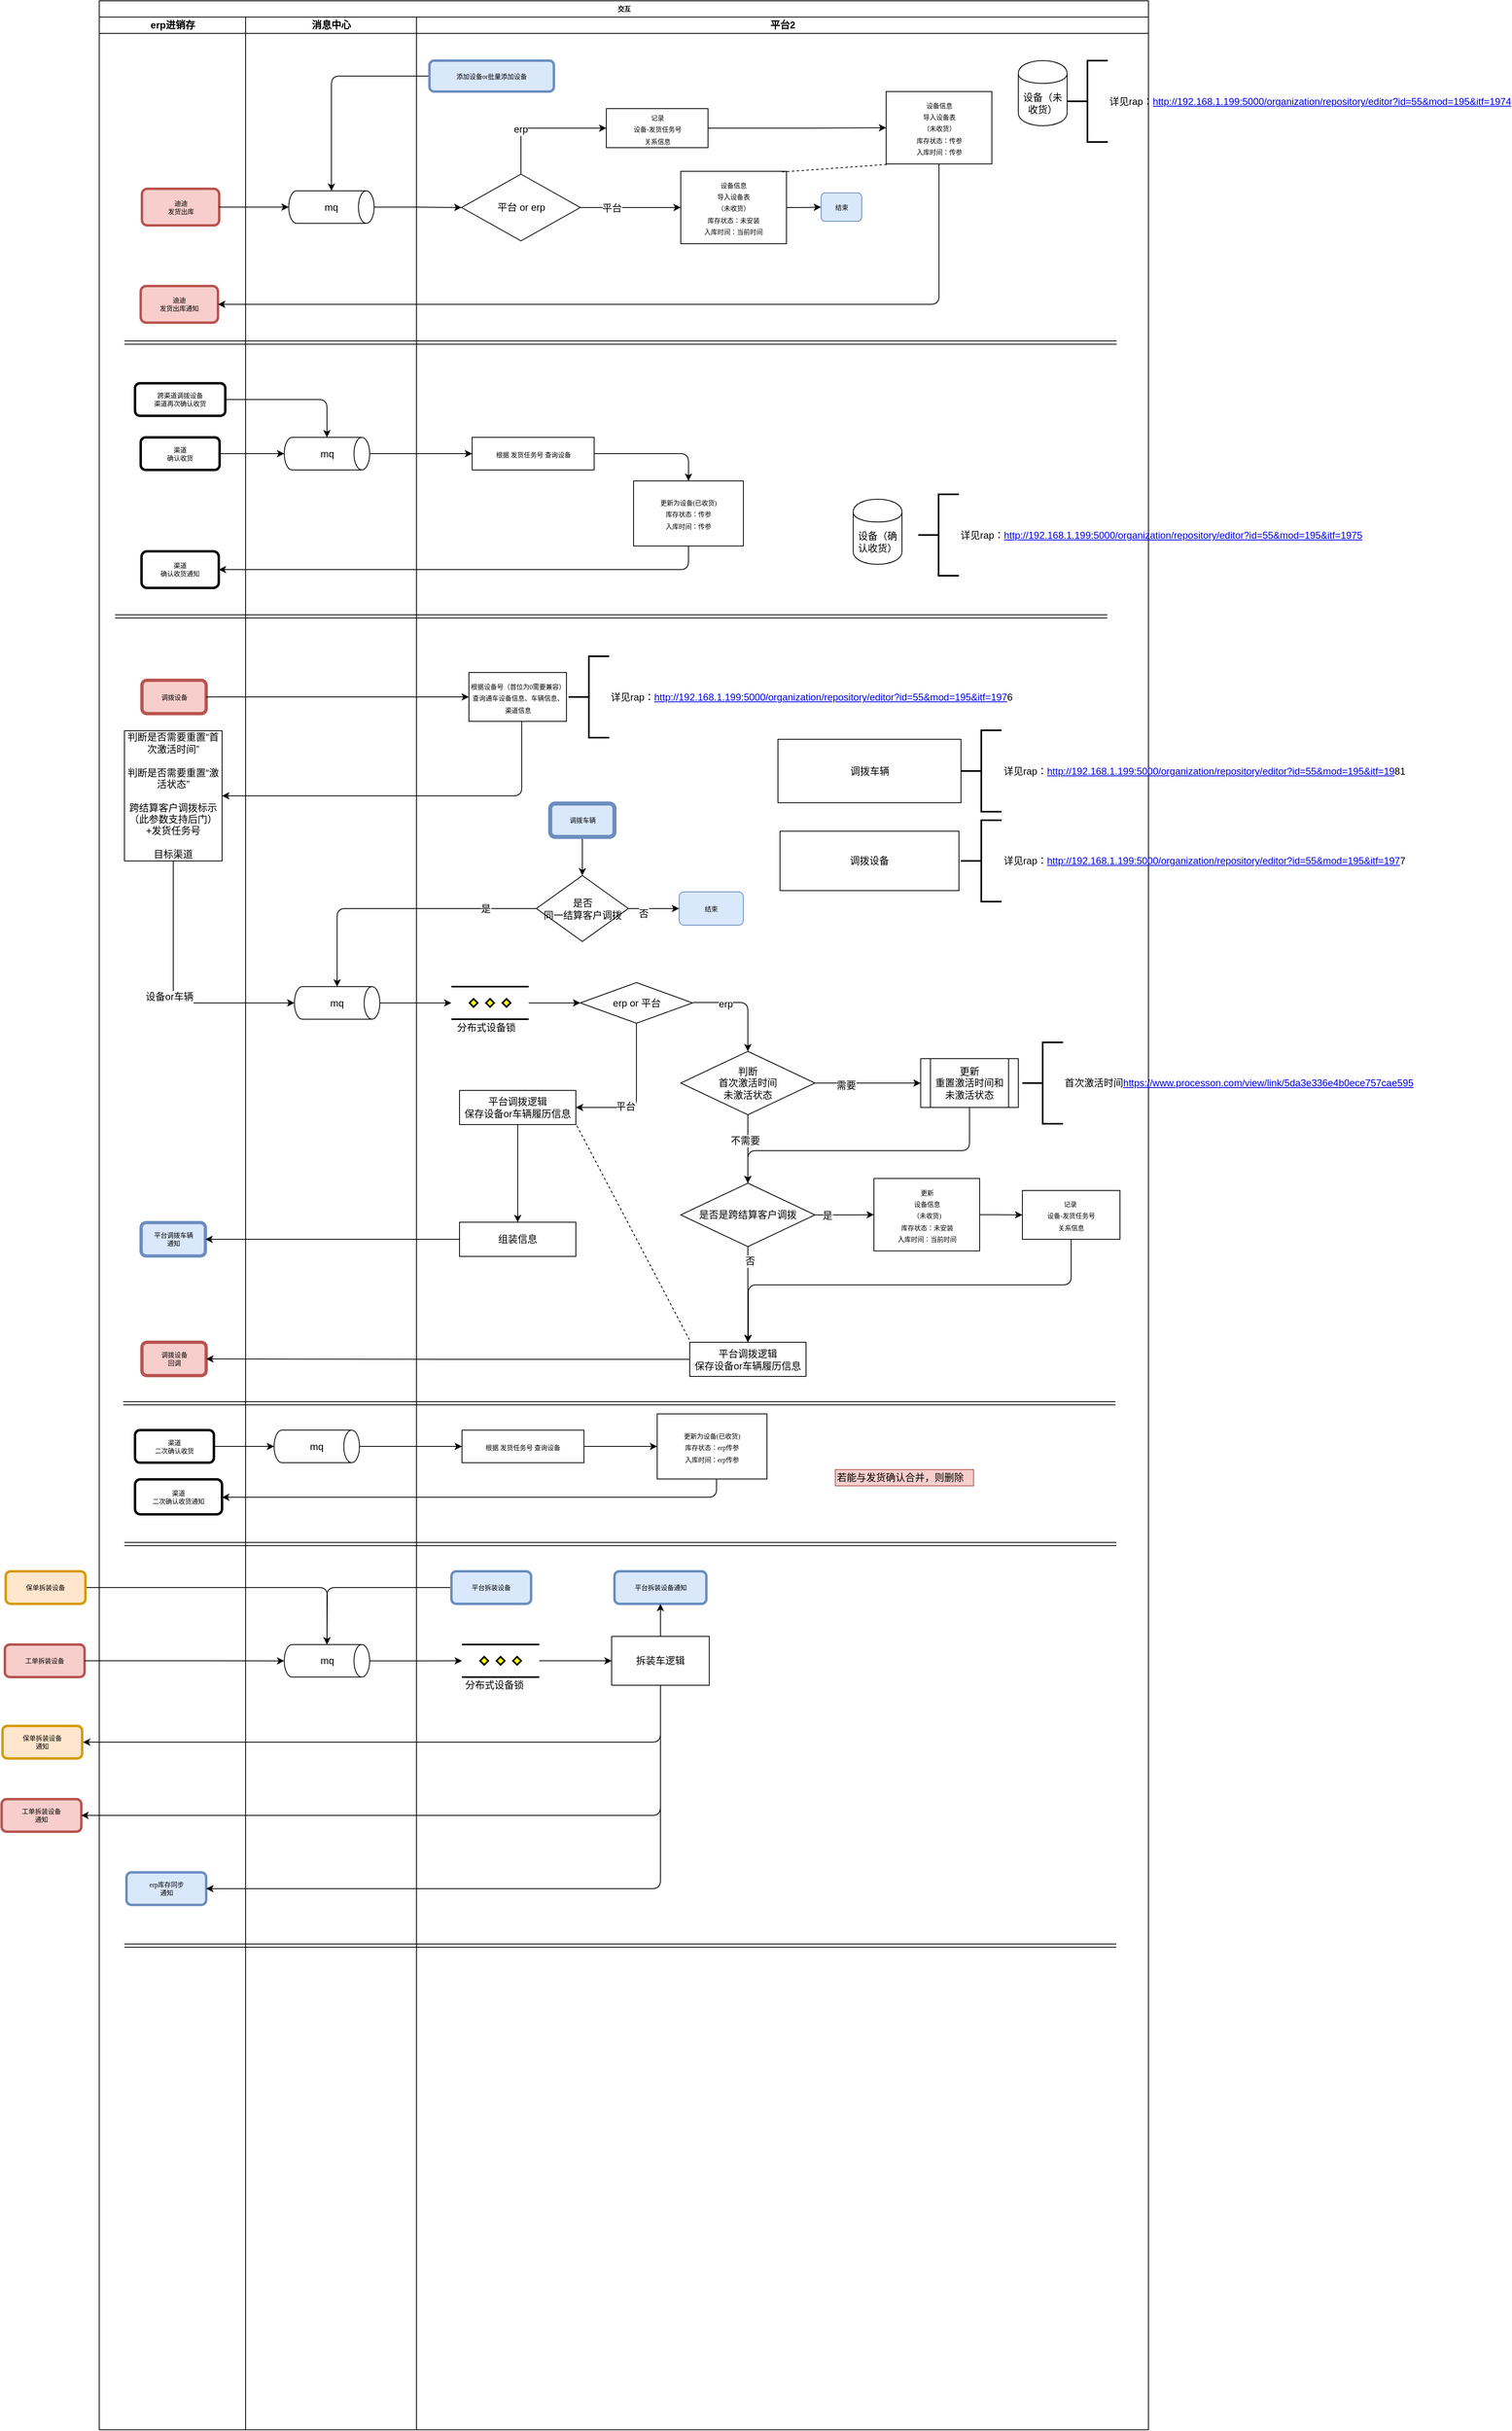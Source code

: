 <mxfile version="12.1.0" type="github" pages="1"><diagram name="Page-1" id="74e2e168-ea6b-b213-b513-2b3c1d86103e"><mxGraphModel dx="2290" dy="663" grid="1" gridSize="10" guides="1" tooltips="1" connect="1" arrows="1" fold="1" page="1" pageScale="1" pageWidth="1100" pageHeight="850" background="#ffffff" math="0" shadow="0"><root><mxCell id="0"/><mxCell id="1" parent="0"/><mxCell id="77e6c97f196da883-1" value="交互" style="swimlane;html=1;childLayout=stackLayout;startSize=20;rounded=0;shadow=0;labelBackgroundColor=none;strokeColor=#000000;strokeWidth=1;fillColor=#ffffff;fontFamily=Verdana;fontSize=8;fontColor=#000000;align=center;" parent="1" vertex="1"><mxGeometry x="80" y="120" width="1290" height="2985" as="geometry"/></mxCell><mxCell id="77e6c97f196da883-2" value="erp进销存" style="swimlane;html=1;startSize=20;" parent="77e6c97f196da883-1" vertex="1"><mxGeometry y="20" width="180" height="2965" as="geometry"/></mxCell><mxCell id="77e6c97f196da883-8" value="迪迪&lt;br&gt;发货出库" style="rounded=1;whiteSpace=wrap;html=1;shadow=0;labelBackgroundColor=none;strokeColor=#b85450;strokeWidth=3;fillColor=#f8cecc;fontFamily=Verdana;fontSize=8;align=center;" parent="77e6c97f196da883-2" vertex="1"><mxGeometry x="52.5" y="211" width="95" height="45" as="geometry"/></mxCell><mxCell id="77e6c97f196da883-9" value="渠道&lt;br&gt;确认收货" style="rounded=1;whiteSpace=wrap;html=1;shadow=0;labelBackgroundColor=none;strokeColor=#000000;strokeWidth=3;fillColor=#ffffff;fontFamily=Verdana;fontSize=8;fontColor=#000000;align=center;" parent="77e6c97f196da883-2" vertex="1"><mxGeometry x="51" y="516.5" width="97" height="40" as="geometry"/></mxCell><mxCell id="zzndENpx0boXt8F3LTmc-22" value="调拨设备" style="rounded=1;whiteSpace=wrap;html=1;shadow=0;labelBackgroundColor=none;strokeColor=#b85450;strokeWidth=4;fillColor=#f8cecc;fontFamily=Verdana;fontSize=8;align=center;" parent="77e6c97f196da883-2" vertex="1"><mxGeometry x="52.5" y="815" width="79" height="41" as="geometry"/></mxCell><mxCell id="zzndENpx0boXt8F3LTmc-29" value="判断是否需要重置“首次激活时间”&lt;br&gt;&lt;br&gt;判断是否需要重置“激活状态”&lt;br&gt;&lt;br&gt;跨结算客户调拨标示（此参数支持后门）&lt;br&gt;+发货任务号&lt;br&gt;&lt;br&gt;目标渠道" style="rounded=0;whiteSpace=wrap;html=1;" parent="77e6c97f196da883-2" vertex="1"><mxGeometry x="31" y="877" width="120" height="160" as="geometry"/></mxCell><mxCell id="D1fkWWdUB6Wvw9z3cZuo-23" value="迪迪&lt;br&gt;发货出库通知" style="rounded=1;whiteSpace=wrap;html=1;shadow=0;labelBackgroundColor=none;strokeColor=#b85450;strokeWidth=3;fillColor=#f8cecc;fontFamily=Verdana;fontSize=8;align=center;" vertex="1" parent="77e6c97f196da883-2"><mxGeometry x="51" y="330.5" width="95" height="45" as="geometry"/></mxCell><mxCell id="zzndENpx0boXt8F3LTmc-28" value="" style="shape=link;html=1;" parent="77e6c97f196da883-2" edge="1"><mxGeometry width="50" height="50" relative="1" as="geometry"><mxPoint x="19.5" y="736.5" as="sourcePoint"/><mxPoint x="1239.5" y="736.5" as="targetPoint"/></mxGeometry></mxCell><mxCell id="D1fkWWdUB6Wvw9z3cZuo-28" value="渠道&lt;br&gt;确认收货通知" style="rounded=1;whiteSpace=wrap;html=1;shadow=0;labelBackgroundColor=none;strokeColor=#000000;strokeWidth=3;fillColor=#ffffff;fontFamily=Verdana;fontSize=8;fontColor=#000000;align=center;" vertex="1" parent="77e6c97f196da883-2"><mxGeometry x="52" y="656.5" width="95" height="45" as="geometry"/></mxCell><mxCell id="D1fkWWdUB6Wvw9z3cZuo-166" value="调拨设备&lt;br&gt;回调" style="rounded=1;whiteSpace=wrap;html=1;shadow=0;labelBackgroundColor=none;strokeColor=#b85450;strokeWidth=4;fillColor=#f8cecc;fontFamily=Verdana;fontSize=8;align=center;" vertex="1" parent="77e6c97f196da883-2"><mxGeometry x="52.5" y="1628.5" width="79" height="41" as="geometry"/></mxCell><mxCell id="D1fkWWdUB6Wvw9z3cZuo-223" value="跨渠道调拨设备&lt;br&gt;渠道再次确认收货" style="rounded=1;whiteSpace=wrap;html=1;shadow=0;labelBackgroundColor=none;strokeColor=#000000;strokeWidth=3;fillColor=#ffffff;fontFamily=Verdana;fontSize=8;fontColor=#000000;align=center;" vertex="1" parent="77e6c97f196da883-2"><mxGeometry x="44" y="450" width="111" height="40" as="geometry"/></mxCell><mxCell id="D1fkWWdUB6Wvw9z3cZuo-308" value="平台调拨车辆&lt;br&gt;通知" style="rounded=1;whiteSpace=wrap;html=1;shadow=0;labelBackgroundColor=none;strokeColor=#6c8ebf;strokeWidth=4;fillColor=#dae8fc;fontFamily=Verdana;fontSize=8;align=center;" vertex="1" parent="77e6c97f196da883-2"><mxGeometry x="51.5" y="1481.5" width="79" height="41" as="geometry"/></mxCell><mxCell id="D1fkWWdUB6Wvw9z3cZuo-419" value="erp库存同步&lt;br&gt;通知" style="rounded=1;whiteSpace=wrap;html=1;shadow=0;labelBackgroundColor=none;strokeColor=#6c8ebf;strokeWidth=3;fillColor=#dae8fc;fontFamily=Verdana;fontSize=8;align=center;" vertex="1" parent="77e6c97f196da883-2"><mxGeometry x="33.5" y="2280" width="98" height="40" as="geometry"/></mxCell><mxCell id="D1fkWWdUB6Wvw9z3cZuo-430" value="" style="shape=link;html=1;" edge="1" parent="77e6c97f196da883-2"><mxGeometry width="50" height="50" relative="1" as="geometry"><mxPoint x="31" y="2370" as="sourcePoint"/><mxPoint x="1250.5" y="2370" as="targetPoint"/></mxGeometry></mxCell><mxCell id="zzndENpx0boXt8F3LTmc-25" style="edgeStyle=orthogonalEdgeStyle;rounded=1;orthogonalLoop=1;jettySize=auto;html=1;entryX=0;entryY=0.5;entryDx=0;entryDy=0;" parent="77e6c97f196da883-1" source="zzndENpx0boXt8F3LTmc-22" target="zzndENpx0boXt8F3LTmc-24" edge="1"><mxGeometry relative="1" as="geometry"/></mxCell><mxCell id="D1fkWWdUB6Wvw9z3cZuo-122" style="edgeStyle=orthogonalEdgeStyle;rounded=1;orthogonalLoop=1;jettySize=auto;html=1;entryX=1;entryY=0.5;entryDx=0;entryDy=0;" edge="1" parent="77e6c97f196da883-1" source="zzndENpx0boXt8F3LTmc-24" target="zzndENpx0boXt8F3LTmc-29"><mxGeometry relative="1" as="geometry"><Array as="points"><mxPoint x="519.5" y="976.5"/></Array></mxGeometry></mxCell><mxCell id="O4f6FyTcEPhxwh4ODSin-30" style="edgeStyle=orthogonalEdgeStyle;rounded=1;orthogonalLoop=1;jettySize=auto;html=1;strokeColor=#000000;entryX=0;entryY=0.5;entryDx=0;entryDy=0;entryPerimeter=0;" parent="77e6c97f196da883-1" source="zzndENpx0boXt8F3LTmc-29" target="D1fkWWdUB6Wvw9z3cZuo-169" edge="1"><mxGeometry relative="1" as="geometry"><Array as="points"><mxPoint x="91" y="1231"/></Array><mxPoint x="90.029" y="1217.559" as="sourcePoint"/><mxPoint x="244.147" y="1347.029" as="targetPoint"/></mxGeometry></mxCell><mxCell id="O4f6FyTcEPhxwh4ODSin-33" value="设备or车辆" style="text;html=1;resizable=0;points=[];align=center;verticalAlign=middle;labelBackgroundColor=#ffffff;" parent="O4f6FyTcEPhxwh4ODSin-30" vertex="1" connectable="0"><mxGeometry x="0.029" y="-4" relative="1" as="geometry"><mxPoint x="-1" as="offset"/></mxGeometry></mxCell><mxCell id="D1fkWWdUB6Wvw9z3cZuo-162" style="edgeStyle=orthogonalEdgeStyle;rounded=1;orthogonalLoop=1;jettySize=auto;html=1;exitX=0;exitY=0.5;exitDx=0;exitDy=0;" edge="1" parent="77e6c97f196da883-1" source="D1fkWWdUB6Wvw9z3cZuo-312" target="D1fkWWdUB6Wvw9z3cZuo-166"><mxGeometry relative="1" as="geometry"><mxPoint x="329.167" y="1669.5" as="targetPoint"/><mxPoint x="705" y="1669" as="sourcePoint"/></mxGeometry></mxCell><mxCell id="D1fkWWdUB6Wvw9z3cZuo-182" style="edgeStyle=orthogonalEdgeStyle;rounded=1;orthogonalLoop=1;jettySize=auto;html=1;entryX=0.5;entryY=0;entryDx=0;entryDy=0;entryPerimeter=0;" edge="1" parent="77e6c97f196da883-1" source="D1fkWWdUB6Wvw9z3cZuo-177" target="D1fkWWdUB6Wvw9z3cZuo-169"><mxGeometry relative="1" as="geometry"/></mxCell><mxCell id="D1fkWWdUB6Wvw9z3cZuo-183" value="是" style="text;html=1;resizable=0;points=[];align=center;verticalAlign=middle;labelBackgroundColor=#ffffff;" vertex="1" connectable="0" parent="D1fkWWdUB6Wvw9z3cZuo-182"><mxGeometry x="-0.631" relative="1" as="geometry"><mxPoint as="offset"/></mxGeometry></mxCell><mxCell id="D1fkWWdUB6Wvw9z3cZuo-213" style="edgeStyle=orthogonalEdgeStyle;rounded=1;orthogonalLoop=1;jettySize=auto;html=1;entryX=0.5;entryY=0;entryDx=0;entryDy=0;entryPerimeter=0;" edge="1" parent="77e6c97f196da883-1" source="D1fkWWdUB6Wvw9z3cZuo-212" target="D1fkWWdUB6Wvw9z3cZuo-170"><mxGeometry relative="1" as="geometry"/></mxCell><mxCell id="zzndENpx0boXt8F3LTmc-4" style="edgeStyle=orthogonalEdgeStyle;rounded=1;orthogonalLoop=1;jettySize=auto;html=1;entryX=0;entryY=0.5;entryDx=0;entryDy=0;entryPerimeter=0;" parent="77e6c97f196da883-1" source="77e6c97f196da883-8" target="D1fkWWdUB6Wvw9z3cZuo-170" edge="1"><mxGeometry relative="1" as="geometry"><mxPoint x="235.5" y="307.588" as="targetPoint"/></mxGeometry></mxCell><mxCell id="D1fkWWdUB6Wvw9z3cZuo-216" style="edgeStyle=orthogonalEdgeStyle;rounded=1;orthogonalLoop=1;jettySize=auto;html=1;entryX=0;entryY=0.5;entryDx=0;entryDy=0;" edge="1" parent="77e6c97f196da883-1" source="D1fkWWdUB6Wvw9z3cZuo-170" target="D1fkWWdUB6Wvw9z3cZuo-215"><mxGeometry relative="1" as="geometry"/></mxCell><mxCell id="D1fkWWdUB6Wvw9z3cZuo-12" style="edgeStyle=orthogonalEdgeStyle;rounded=0;orthogonalLoop=1;jettySize=auto;html=1;entryX=0;entryY=0.5;entryDx=0;entryDy=0;entryPerimeter=0;" edge="1" parent="77e6c97f196da883-1" source="77e6c97f196da883-9" target="D1fkWWdUB6Wvw9z3cZuo-172"><mxGeometry relative="1" as="geometry"><mxPoint x="238.5" y="556.382" as="targetPoint"/></mxGeometry></mxCell><mxCell id="D1fkWWdUB6Wvw9z3cZuo-14" style="edgeStyle=orthogonalEdgeStyle;rounded=0;orthogonalLoop=1;jettySize=auto;html=1;" edge="1" parent="77e6c97f196da883-1" source="D1fkWWdUB6Wvw9z3cZuo-172" target="zzndENpx0boXt8F3LTmc-6"><mxGeometry relative="1" as="geometry"><mxPoint x="313.5" y="556.382" as="sourcePoint"/></mxGeometry></mxCell><mxCell id="D1fkWWdUB6Wvw9z3cZuo-224" style="edgeStyle=orthogonalEdgeStyle;rounded=1;orthogonalLoop=1;jettySize=auto;html=1;entryX=0.5;entryY=0;entryDx=0;entryDy=0;entryPerimeter=0;" edge="1" parent="77e6c97f196da883-1" source="D1fkWWdUB6Wvw9z3cZuo-223" target="D1fkWWdUB6Wvw9z3cZuo-172"><mxGeometry relative="1" as="geometry"/></mxCell><mxCell id="D1fkWWdUB6Wvw9z3cZuo-225" style="edgeStyle=orthogonalEdgeStyle;rounded=1;orthogonalLoop=1;jettySize=auto;html=1;" edge="1" parent="77e6c97f196da883-1" source="D1fkWWdUB6Wvw9z3cZuo-119" target="D1fkWWdUB6Wvw9z3cZuo-28"><mxGeometry relative="1" as="geometry"><mxPoint x="329.167" y="698.667" as="targetPoint"/><Array as="points"><mxPoint x="724" y="699"/></Array></mxGeometry></mxCell><mxCell id="D1fkWWdUB6Wvw9z3cZuo-1" value="消息中心" style="swimlane;html=1;startSize=20;" vertex="1" parent="77e6c97f196da883-1"><mxGeometry x="180" y="20" width="210" height="2965" as="geometry"/></mxCell><mxCell id="D1fkWWdUB6Wvw9z3cZuo-169" value="mq" style="strokeWidth=1;html=1;shape=mxgraph.flowchart.direct_data;whiteSpace=wrap;" vertex="1" parent="D1fkWWdUB6Wvw9z3cZuo-1"><mxGeometry x="60" y="1191.5" width="105" height="40" as="geometry"/></mxCell><mxCell id="D1fkWWdUB6Wvw9z3cZuo-170" value="mq" style="strokeWidth=1;html=1;shape=mxgraph.flowchart.direct_data;whiteSpace=wrap;" vertex="1" parent="D1fkWWdUB6Wvw9z3cZuo-1"><mxGeometry x="53" y="213.5" width="105" height="40" as="geometry"/></mxCell><mxCell id="D1fkWWdUB6Wvw9z3cZuo-172" value="mq" style="strokeWidth=1;html=1;shape=mxgraph.flowchart.direct_data;whiteSpace=wrap;" vertex="1" parent="D1fkWWdUB6Wvw9z3cZuo-1"><mxGeometry x="47.5" y="516.5" width="105" height="40" as="geometry"/></mxCell><mxCell id="D1fkWWdUB6Wvw9z3cZuo-406" value="mq" style="strokeWidth=1;html=1;shape=mxgraph.flowchart.direct_data;whiteSpace=wrap;" vertex="1" parent="D1fkWWdUB6Wvw9z3cZuo-1"><mxGeometry x="47.5" y="2000.059" width="105" height="40" as="geometry"/></mxCell><mxCell id="D1fkWWdUB6Wvw9z3cZuo-315" style="edgeStyle=orthogonalEdgeStyle;rounded=1;orthogonalLoop=1;jettySize=auto;html=1;entryX=1;entryY=0.5;entryDx=0;entryDy=0;endArrow=classic;endFill=1;" edge="1" parent="77e6c97f196da883-1" source="D1fkWWdUB6Wvw9z3cZuo-311" target="D1fkWWdUB6Wvw9z3cZuo-308"><mxGeometry relative="1" as="geometry"/></mxCell><mxCell id="D1fkWWdUB6Wvw9z3cZuo-399" style="edgeStyle=orthogonalEdgeStyle;rounded=1;orthogonalLoop=1;jettySize=auto;html=1;entryX=1;entryY=0.5;entryDx=0;entryDy=0;endArrow=classic;endFill=1;" edge="1" parent="77e6c97f196da883-1" source="D1fkWWdUB6Wvw9z3cZuo-395" target="D1fkWWdUB6Wvw9z3cZuo-23"><mxGeometry relative="1" as="geometry"><Array as="points"><mxPoint x="1033" y="373"/></Array></mxGeometry></mxCell><mxCell id="D1fkWWdUB6Wvw9z3cZuo-408" style="edgeStyle=orthogonalEdgeStyle;rounded=1;orthogonalLoop=1;jettySize=auto;html=1;endArrow=classic;endFill=1;" edge="1" parent="77e6c97f196da883-1" source="D1fkWWdUB6Wvw9z3cZuo-402" target="D1fkWWdUB6Wvw9z3cZuo-406"><mxGeometry relative="1" as="geometry"/></mxCell><mxCell id="77e6c97f196da883-3" value="平台2" style="swimlane;html=1;startSize=20;" parent="77e6c97f196da883-1" vertex="1"><mxGeometry x="390" y="20" width="900" height="2965" as="geometry"/></mxCell><mxCell id="D1fkWWdUB6Wvw9z3cZuo-397" value="" style="edgeStyle=orthogonalEdgeStyle;rounded=1;orthogonalLoop=1;jettySize=auto;html=1;endArrow=classic;endFill=1;" edge="1" parent="77e6c97f196da883-3" source="zzndENpx0boXt8F3LTmc-2" target="D1fkWWdUB6Wvw9z3cZuo-398"><mxGeometry relative="1" as="geometry"><mxPoint x="535" y="234.0" as="targetPoint"/></mxGeometry></mxCell><mxCell id="zzndENpx0boXt8F3LTmc-2" value="&lt;span style=&quot;font-family: &amp;#34;verdana&amp;#34; ; font-size: 8px ; white-space: normal&quot;&gt;设备信息&lt;br&gt;导入设备表&lt;br&gt;（未收货）&lt;br&gt;库存状态：未安装&lt;br&gt;入库时间：当前时间&lt;/span&gt;&lt;span style=&quot;font-family: &amp;#34;verdana&amp;#34; ; font-size: 8px ; white-space: normal&quot;&gt;&lt;br&gt;&lt;/span&gt;" style="rounded=0;whiteSpace=wrap;html=1;" parent="77e6c97f196da883-3" vertex="1"><mxGeometry x="325" y="189.5" width="130" height="89" as="geometry"/></mxCell><mxCell id="D1fkWWdUB6Wvw9z3cZuo-120" style="edgeStyle=orthogonalEdgeStyle;rounded=1;orthogonalLoop=1;jettySize=auto;html=1;entryX=0.5;entryY=0;entryDx=0;entryDy=0;" edge="1" parent="77e6c97f196da883-3" source="zzndENpx0boXt8F3LTmc-6" target="D1fkWWdUB6Wvw9z3cZuo-119"><mxGeometry relative="1" as="geometry"/></mxCell><mxCell id="zzndENpx0boXt8F3LTmc-6" value="&lt;span style=&quot;font-family: &amp;#34;verdana&amp;#34; ; font-size: 8px ; white-space: normal&quot;&gt;根据&amp;nbsp;&lt;/span&gt;&lt;span style=&quot;font-family: &amp;#34;verdana&amp;#34; ; font-size: 8px ; white-space: normal&quot;&gt;发货任务号&amp;nbsp;查询设备&lt;br&gt;&lt;/span&gt;" style="rounded=0;whiteSpace=wrap;html=1;" parent="77e6c97f196da883-3" vertex="1"><mxGeometry x="68.5" y="516.5" width="150" height="40" as="geometry"/></mxCell><mxCell id="zzndENpx0boXt8F3LTmc-17" value="设备（未收货）" style="shape=cylinder;whiteSpace=wrap;html=1;boundedLbl=1;backgroundOutline=1;" parent="77e6c97f196da883-3" vertex="1"><mxGeometry x="740" y="53.5" width="60" height="80" as="geometry"/></mxCell><mxCell id="zzndENpx0boXt8F3LTmc-20" value="设备（确认收货）" style="shape=cylinder;whiteSpace=wrap;html=1;boundedLbl=1;backgroundOutline=1;" parent="77e6c97f196da883-3" vertex="1"><mxGeometry x="537" y="592.5" width="60" height="80" as="geometry"/></mxCell><mxCell id="zzndENpx0boXt8F3LTmc-24" value="&lt;span style=&quot;font-family: &amp;#34;verdana&amp;#34; ; font-size: 8px ; white-space: normal&quot;&gt;根据设备号（首位为0需要兼容）&lt;br&gt;查询通车设备信息、车辆信息、渠道信息&lt;br&gt;&lt;/span&gt;" style="rounded=0;whiteSpace=wrap;html=1;" parent="77e6c97f196da883-3" vertex="1"><mxGeometry x="64.5" y="805.5" width="120" height="60" as="geometry"/></mxCell><mxCell id="zzndENpx0boXt8F3LTmc-31" value="调拨设备&lt;br&gt;" style="rounded=0;whiteSpace=wrap;html=1;" parent="77e6c97f196da883-3" vertex="1"><mxGeometry x="447" y="1000.5" width="220" height="73" as="geometry"/></mxCell><mxCell id="zzndENpx0boXt8F3LTmc-33" value="详见rap：&lt;a href=&quot;http://192.168.1.199:5000/organization/repository/editor?id=55&amp;amp;mod=195&amp;amp;itf=1975&quot;&gt;http://192.168.1.199:5000/organization/repository/editor?id=55&amp;amp;mod=195&amp;amp;itf=197&lt;/a&gt;6" style="strokeWidth=2;html=1;shape=mxgraph.flowchart.annotation_2;align=left;labelPosition=right;pointerEvents=1;connectable=0;" parent="77e6c97f196da883-3" vertex="1"><mxGeometry x="187" y="785.5" width="50" height="100" as="geometry"/></mxCell><mxCell id="zzndENpx0boXt8F3LTmc-34" value="详见rap：&lt;a href=&quot;http://192.168.1.199:5000/organization/repository/editor?id=55&amp;amp;mod=195&amp;amp;itf=1974&quot;&gt;http://192.168.1.199:5000/organization/repository/editor?id=55&amp;amp;mod=195&amp;amp;itf=1974&lt;/a&gt;" style="strokeWidth=2;html=1;shape=mxgraph.flowchart.annotation_2;align=left;labelPosition=right;pointerEvents=1;connectable=0;rotation=0;" parent="77e6c97f196da883-3" vertex="1"><mxGeometry x="800" y="53.5" width="50" height="100" as="geometry"/></mxCell><mxCell id="zzndENpx0boXt8F3LTmc-35" value="详见rap：&lt;a href=&quot;http://192.168.1.199:5000/organization/repository/editor?id=55&amp;amp;mod=195&amp;amp;itf=1975&quot;&gt;http://192.168.1.199:5000/organization/repository/editor?id=55&amp;amp;mod=195&amp;amp;itf=1975&lt;/a&gt;" style="strokeWidth=2;html=1;shape=mxgraph.flowchart.annotation_2;align=left;labelPosition=right;pointerEvents=1;connectable=0;rotation=0;" parent="77e6c97f196da883-3" vertex="1"><mxGeometry x="617" y="586.5" width="50" height="100" as="geometry"/></mxCell><mxCell id="zzndENpx0boXt8F3LTmc-39" value="详见rap：&lt;a href=&quot;http://192.168.1.199:5000/organization/repository/editor?id=55&amp;amp;mod=195&amp;amp;itf=1975&quot;&gt;http://192.168.1.199:5000/organization/repository/editor?id=55&amp;amp;mod=195&amp;amp;itf=197&lt;/a&gt;7" style="strokeWidth=2;html=1;shape=mxgraph.flowchart.annotation_2;align=left;labelPosition=right;pointerEvents=1;connectable=0;" parent="77e6c97f196da883-3" vertex="1"><mxGeometry x="669.5" y="987" width="50" height="100" as="geometry"/></mxCell><mxCell id="O4f6FyTcEPhxwh4ODSin-27" value="&lt;span style=&quot;white-space: normal&quot;&gt;调拨车辆&lt;/span&gt;" style="rounded=0;whiteSpace=wrap;html=1;" parent="77e6c97f196da883-3" vertex="1"><mxGeometry x="444.5" y="887.5" width="225" height="78" as="geometry"/></mxCell><mxCell id="O4f6FyTcEPhxwh4ODSin-31" value="详见rap：&lt;a href=&quot;http://192.168.1.199:5000/organization/repository/editor?id=55&amp;amp;mod=195&amp;amp;itf=1975&quot;&gt;http://192.168.1.199:5000/organization/repository/editor?id=55&amp;amp;mod=195&amp;amp;itf=19&lt;/a&gt;81" style="strokeWidth=2;html=1;shape=mxgraph.flowchart.annotation_2;align=left;labelPosition=right;pointerEvents=1;connectable=0;" parent="77e6c97f196da883-3" vertex="1"><mxGeometry x="669.5" y="876.5" width="50" height="100" as="geometry"/></mxCell><mxCell id="D1fkWWdUB6Wvw9z3cZuo-45" value="&lt;span style=&quot;font-family: &amp;#34;verdana&amp;#34; ; font-size: 8px&quot;&gt;记录&amp;nbsp;&lt;/span&gt;&lt;br style=&quot;font-family: &amp;#34;verdana&amp;#34; ; font-size: 8px&quot;&gt;&lt;span style=&quot;font-family: &amp;#34;verdana&amp;#34; ; font-size: 8px&quot;&gt;设备-发货任务号&lt;/span&gt;&lt;br style=&quot;font-family: &amp;#34;verdana&amp;#34; ; font-size: 8px&quot;&gt;&lt;span style=&quot;font-family: &amp;#34;verdana&amp;#34; ; font-size: 8px&quot;&gt;关系信息&lt;/span&gt;" style="rounded=0;whiteSpace=wrap;html=1;" vertex="1" parent="77e6c97f196da883-3"><mxGeometry x="745" y="1442" width="120" height="60" as="geometry"/></mxCell><mxCell id="D1fkWWdUB6Wvw9z3cZuo-114" value="&lt;span style=&quot;font-family: &amp;#34;verdana&amp;#34; ; font-size: 8px ; white-space: normal&quot;&gt;记录 &lt;br&gt;设备-发货任务号&lt;br&gt;关系信息&lt;/span&gt;" style="rounded=0;whiteSpace=wrap;html=1;" vertex="1" parent="77e6c97f196da883-3"><mxGeometry x="233.5" y="112.5" width="125" height="48" as="geometry"/></mxCell><mxCell id="D1fkWWdUB6Wvw9z3cZuo-119" value="&lt;span style=&quot;font-family: &amp;#34;verdana&amp;#34; ; font-size: 8px ; white-space: normal&quot;&gt;更新为设备(已收货)&lt;br&gt;库存状态：传参&lt;br&gt;入库时间：&lt;/span&gt;&lt;span style=&quot;font-family: &amp;#34;verdana&amp;#34; ; font-size: 8px&quot;&gt;传参&lt;/span&gt;&lt;span style=&quot;font-family: &amp;#34;verdana&amp;#34; ; font-size: 8px ; white-space: normal&quot;&gt;&lt;br&gt;&lt;/span&gt;" style="rounded=0;whiteSpace=wrap;html=1;" vertex="1" parent="77e6c97f196da883-3"><mxGeometry x="267" y="570" width="135" height="80" as="geometry"/></mxCell><mxCell id="D1fkWWdUB6Wvw9z3cZuo-124" value="首次激活时间&lt;a href=&quot;https://www.processon.com/view/link/5da3e336e4b0ece757cae595&quot;&gt;https://www.processon.com/view/link/5da3e336e4b0ece757cae595&lt;/a&gt;" style="strokeWidth=2;html=1;shape=mxgraph.flowchart.annotation_2;align=left;labelPosition=right;pointerEvents=1;connectable=0;" vertex="1" parent="77e6c97f196da883-3"><mxGeometry x="745" y="1260" width="50" height="100" as="geometry"/></mxCell><mxCell id="D1fkWWdUB6Wvw9z3cZuo-152" value="" style="edgeStyle=orthogonalEdgeStyle;rounded=1;orthogonalLoop=1;jettySize=auto;html=1;" edge="1" parent="77e6c97f196da883-3" source="D1fkWWdUB6Wvw9z3cZuo-125" target="D1fkWWdUB6Wvw9z3cZuo-150"><mxGeometry relative="1" as="geometry"/></mxCell><mxCell id="D1fkWWdUB6Wvw9z3cZuo-154" value="是" style="text;html=1;resizable=0;points=[];align=center;verticalAlign=middle;labelBackgroundColor=#ffffff;" vertex="1" connectable="0" parent="D1fkWWdUB6Wvw9z3cZuo-152"><mxGeometry x="-0.583" y="-1" relative="1" as="geometry"><mxPoint as="offset"/></mxGeometry></mxCell><mxCell id="D1fkWWdUB6Wvw9z3cZuo-125" value="&lt;span style=&quot;white-space: normal&quot;&gt;是否是跨结算客户调拨&lt;/span&gt;" style="rhombus;whiteSpace=wrap;html=1;" vertex="1" parent="77e6c97f196da883-3"><mxGeometry x="325" y="1433" width="165" height="78" as="geometry"/></mxCell><mxCell id="D1fkWWdUB6Wvw9z3cZuo-160" style="edgeStyle=orthogonalEdgeStyle;rounded=1;orthogonalLoop=1;jettySize=auto;html=1;entryX=0.5;entryY=0;entryDx=0;entryDy=0;" edge="1" parent="77e6c97f196da883-3" source="D1fkWWdUB6Wvw9z3cZuo-128" target="D1fkWWdUB6Wvw9z3cZuo-125"><mxGeometry relative="1" as="geometry"><Array as="points"><mxPoint x="679.5" y="1393"/><mxPoint x="407.5" y="1393"/></Array></mxGeometry></mxCell><mxCell id="D1fkWWdUB6Wvw9z3cZuo-128" value="&lt;span style=&quot;white-space: normal&quot;&gt;更新&lt;/span&gt;&lt;br style=&quot;white-space: normal&quot;&gt;&lt;span style=&quot;white-space: normal&quot;&gt;重置激活时间和未激活状态&lt;/span&gt;" style="shape=process;whiteSpace=wrap;html=1;backgroundOutline=1;" vertex="1" parent="77e6c97f196da883-3"><mxGeometry x="620" y="1280" width="120" height="60" as="geometry"/></mxCell><mxCell id="D1fkWWdUB6Wvw9z3cZuo-136" style="edgeStyle=orthogonalEdgeStyle;rounded=1;orthogonalLoop=1;jettySize=auto;html=1;" edge="1" parent="77e6c97f196da883-3" source="D1fkWWdUB6Wvw9z3cZuo-134" target="D1fkWWdUB6Wvw9z3cZuo-128"><mxGeometry relative="1" as="geometry"/></mxCell><mxCell id="D1fkWWdUB6Wvw9z3cZuo-138" value="需要" style="text;html=1;resizable=0;points=[];align=center;verticalAlign=middle;labelBackgroundColor=#ffffff;" vertex="1" connectable="0" parent="D1fkWWdUB6Wvw9z3cZuo-136"><mxGeometry x="0.003" y="-47" relative="1" as="geometry"><mxPoint x="-27.5" y="-44.5" as="offset"/></mxGeometry></mxCell><mxCell id="D1fkWWdUB6Wvw9z3cZuo-139" style="edgeStyle=orthogonalEdgeStyle;rounded=1;orthogonalLoop=1;jettySize=auto;html=1;entryX=0.5;entryY=0;entryDx=0;entryDy=0;exitX=0.5;exitY=1;exitDx=0;exitDy=0;" edge="1" parent="77e6c97f196da883-3" source="D1fkWWdUB6Wvw9z3cZuo-134" target="D1fkWWdUB6Wvw9z3cZuo-125"><mxGeometry relative="1" as="geometry"><mxPoint x="437.5" y="1383.471" as="sourcePoint"/></mxGeometry></mxCell><mxCell id="D1fkWWdUB6Wvw9z3cZuo-142" value="不需要" style="text;html=1;resizable=0;points=[];align=center;verticalAlign=middle;labelBackgroundColor=#ffffff;" vertex="1" connectable="0" parent="D1fkWWdUB6Wvw9z3cZuo-139"><mxGeometry x="-0.246" y="-4" relative="1" as="geometry"><mxPoint as="offset"/></mxGeometry></mxCell><mxCell id="D1fkWWdUB6Wvw9z3cZuo-134" value="判断&lt;br&gt;首次激活时间&lt;br&gt;未激活状态" style="rhombus;whiteSpace=wrap;html=1;" vertex="1" parent="77e6c97f196da883-3"><mxGeometry x="325" y="1271" width="165" height="78" as="geometry"/></mxCell><mxCell id="D1fkWWdUB6Wvw9z3cZuo-153" value="" style="edgeStyle=orthogonalEdgeStyle;rounded=1;orthogonalLoop=1;jettySize=auto;html=1;" edge="1" parent="77e6c97f196da883-3" source="D1fkWWdUB6Wvw9z3cZuo-150" target="D1fkWWdUB6Wvw9z3cZuo-45"><mxGeometry relative="1" as="geometry"/></mxCell><mxCell id="D1fkWWdUB6Wvw9z3cZuo-150" value="&lt;span style=&quot;font-family: &amp;#34;verdana&amp;#34; ; font-size: 8px ; white-space: normal&quot;&gt;更新&lt;br&gt;设备信息&lt;br&gt;（未收货)&lt;br&gt;库存状态：未安装&lt;br&gt;入库时间：当前时间&lt;br&gt;&lt;/span&gt;" style="rounded=0;whiteSpace=wrap;html=1;" vertex="1" parent="77e6c97f196da883-3"><mxGeometry x="562.5" y="1427.265" width="130" height="89" as="geometry"/></mxCell><mxCell id="D1fkWWdUB6Wvw9z3cZuo-157" style="edgeStyle=orthogonalEdgeStyle;rounded=1;orthogonalLoop=1;jettySize=auto;html=1;exitX=0.5;exitY=1;exitDx=0;exitDy=0;entryX=0.5;entryY=0;entryDx=0;entryDy=0;" edge="1" parent="77e6c97f196da883-3" source="D1fkWWdUB6Wvw9z3cZuo-45" target="D1fkWWdUB6Wvw9z3cZuo-312"><mxGeometry relative="1" as="geometry"><mxPoint x="402.5" y="1618.667" as="targetPoint"/><Array as="points"><mxPoint x="805" y="1558"/><mxPoint x="408" y="1558"/><mxPoint x="408" y="1619"/></Array></mxGeometry></mxCell><mxCell id="D1fkWWdUB6Wvw9z3cZuo-155" style="edgeStyle=orthogonalEdgeStyle;rounded=1;orthogonalLoop=1;jettySize=auto;html=1;" edge="1" parent="77e6c97f196da883-3" source="D1fkWWdUB6Wvw9z3cZuo-125" target="D1fkWWdUB6Wvw9z3cZuo-312"><mxGeometry relative="1" as="geometry"><mxPoint x="407.5" y="1618.5" as="targetPoint"/><Array as="points"/></mxGeometry></mxCell><mxCell id="D1fkWWdUB6Wvw9z3cZuo-156" value="否" style="text;html=1;resizable=0;points=[];align=center;verticalAlign=middle;labelBackgroundColor=#ffffff;" vertex="1" connectable="0" parent="D1fkWWdUB6Wvw9z3cZuo-155"><mxGeometry x="-0.702" y="2" relative="1" as="geometry"><mxPoint as="offset"/></mxGeometry></mxCell><mxCell id="D1fkWWdUB6Wvw9z3cZuo-180" style="edgeStyle=orthogonalEdgeStyle;rounded=1;orthogonalLoop=1;jettySize=auto;html=1;entryX=0.5;entryY=0;entryDx=0;entryDy=0;" edge="1" parent="77e6c97f196da883-3" source="D1fkWWdUB6Wvw9z3cZuo-175" target="D1fkWWdUB6Wvw9z3cZuo-177"><mxGeometry relative="1" as="geometry"/></mxCell><mxCell id="D1fkWWdUB6Wvw9z3cZuo-175" value="调拨车辆" style="rounded=1;whiteSpace=wrap;html=1;shadow=0;labelBackgroundColor=none;strokeColor=#6c8ebf;strokeWidth=5;fillColor=#dae8fc;fontFamily=Verdana;fontSize=8;align=center;" vertex="1" parent="77e6c97f196da883-3"><mxGeometry x="164.5" y="966.5" width="79" height="41" as="geometry"/></mxCell><mxCell id="D1fkWWdUB6Wvw9z3cZuo-177" value="是否&lt;br&gt;同一结算客户调拨" style="rhombus;whiteSpace=wrap;html=1;" vertex="1" parent="77e6c97f196da883-3"><mxGeometry x="147.5" y="1055" width="113" height="81" as="geometry"/></mxCell><mxCell id="D1fkWWdUB6Wvw9z3cZuo-179" value="结束" style="rounded=1;whiteSpace=wrap;html=1;shadow=0;labelBackgroundColor=none;strokeColor=#6c8ebf;strokeWidth=1;fillColor=#dae8fc;fontFamily=Verdana;fontSize=8;align=center;" vertex="1" parent="77e6c97f196da883-3"><mxGeometry x="323" y="1075" width="79" height="41" as="geometry"/></mxCell><mxCell id="D1fkWWdUB6Wvw9z3cZuo-178" style="edgeStyle=orthogonalEdgeStyle;rounded=1;orthogonalLoop=1;jettySize=auto;html=1;entryX=0;entryY=0.5;entryDx=0;entryDy=0;" edge="1" parent="77e6c97f196da883-3" source="D1fkWWdUB6Wvw9z3cZuo-177" target="D1fkWWdUB6Wvw9z3cZuo-179"><mxGeometry relative="1" as="geometry"><mxPoint x="299.5" y="1073.5" as="targetPoint"/></mxGeometry></mxCell><mxCell id="D1fkWWdUB6Wvw9z3cZuo-181" value="否" style="text;html=1;resizable=0;points=[];align=center;verticalAlign=middle;labelBackgroundColor=#ffffff;" vertex="1" connectable="0" parent="D1fkWWdUB6Wvw9z3cZuo-178"><mxGeometry x="-0.432" y="-6" relative="1" as="geometry"><mxPoint as="offset"/></mxGeometry></mxCell><mxCell id="D1fkWWdUB6Wvw9z3cZuo-195" value="渠道&lt;br&gt;二次确认收货" style="rounded=1;whiteSpace=wrap;html=1;shadow=0;labelBackgroundColor=none;strokeColor=#000000;strokeWidth=3;fillColor=#ffffff;fontFamily=Verdana;fontSize=8;fontColor=#000000;align=center;" vertex="1" parent="77e6c97f196da883-3"><mxGeometry x="-346" y="1736.559" width="97" height="40" as="geometry"/></mxCell><mxCell id="D1fkWWdUB6Wvw9z3cZuo-196" value="渠道&lt;br&gt;二次确认收货通知" style="rounded=1;whiteSpace=wrap;html=1;shadow=0;labelBackgroundColor=none;strokeColor=#000000;strokeWidth=3;fillColor=#ffffff;fontFamily=Verdana;fontSize=8;fontColor=#000000;align=center;" vertex="1" parent="77e6c97f196da883-3"><mxGeometry x="-346" y="1797" width="107" height="43" as="geometry"/></mxCell><mxCell id="D1fkWWdUB6Wvw9z3cZuo-197" style="edgeStyle=orthogonalEdgeStyle;rounded=0;orthogonalLoop=1;jettySize=auto;html=1;entryX=0;entryY=0.5;entryDx=0;entryDy=0;entryPerimeter=0;" edge="1" parent="77e6c97f196da883-3" source="D1fkWWdUB6Wvw9z3cZuo-195" target="D1fkWWdUB6Wvw9z3cZuo-202"><mxGeometry relative="1" as="geometry"><mxPoint x="-244" y="1636.441" as="targetPoint"/></mxGeometry></mxCell><mxCell id="D1fkWWdUB6Wvw9z3cZuo-202" value="mq" style="strokeWidth=1;html=1;shape=mxgraph.flowchart.direct_data;whiteSpace=wrap;" vertex="1" parent="77e6c97f196da883-3"><mxGeometry x="-175" y="1736.559" width="105" height="40" as="geometry"/></mxCell><mxCell id="D1fkWWdUB6Wvw9z3cZuo-204" value="&lt;span style=&quot;font-family: &amp;#34;verdana&amp;#34; ; font-size: 8px ; white-space: normal&quot;&gt;根据&amp;nbsp;&lt;/span&gt;&lt;span style=&quot;font-family: &amp;#34;verdana&amp;#34; ; font-size: 8px ; white-space: normal&quot;&gt;发货任务号&amp;nbsp;查询设备&lt;br&gt;&lt;/span&gt;" style="rounded=0;whiteSpace=wrap;html=1;" vertex="1" parent="77e6c97f196da883-3"><mxGeometry x="56" y="1736.559" width="150" height="40" as="geometry"/></mxCell><mxCell id="D1fkWWdUB6Wvw9z3cZuo-198" style="edgeStyle=orthogonalEdgeStyle;rounded=0;orthogonalLoop=1;jettySize=auto;html=1;" edge="1" parent="77e6c97f196da883-3" source="D1fkWWdUB6Wvw9z3cZuo-202" target="D1fkWWdUB6Wvw9z3cZuo-204"><mxGeometry relative="1" as="geometry"><mxPoint x="-169" y="1636.441" as="sourcePoint"/></mxGeometry></mxCell><mxCell id="D1fkWWdUB6Wvw9z3cZuo-205" value="&lt;span style=&quot;font-family: &amp;#34;verdana&amp;#34; ; font-size: 8px ; white-space: normal&quot;&gt;更新为设备(已收货)&lt;br&gt;库存状态：erp传参&lt;br&gt;入库时间：&lt;/span&gt;&lt;span style=&quot;font-family: &amp;#34;verdana&amp;#34; ; font-size: 8px&quot;&gt;erp传参&lt;/span&gt;&lt;span style=&quot;font-family: &amp;#34;verdana&amp;#34; ; font-size: 8px ; white-space: normal&quot;&gt;&lt;br&gt;&lt;/span&gt;" style="rounded=0;whiteSpace=wrap;html=1;" vertex="1" parent="77e6c97f196da883-3"><mxGeometry x="296" y="1716.559" width="135" height="80" as="geometry"/></mxCell><mxCell id="D1fkWWdUB6Wvw9z3cZuo-200" style="edgeStyle=orthogonalEdgeStyle;rounded=1;orthogonalLoop=1;jettySize=auto;html=1;" edge="1" parent="77e6c97f196da883-3" source="D1fkWWdUB6Wvw9z3cZuo-205" target="D1fkWWdUB6Wvw9z3cZuo-196"><mxGeometry relative="1" as="geometry"><mxPoint x="-69.167" y="1818.667" as="targetPoint"/><Array as="points"><mxPoint x="369" y="1819"/></Array></mxGeometry></mxCell><mxCell id="D1fkWWdUB6Wvw9z3cZuo-203" style="edgeStyle=orthogonalEdgeStyle;rounded=1;orthogonalLoop=1;jettySize=auto;html=1;entryX=0;entryY=0.5;entryDx=0;entryDy=0;" edge="1" parent="77e6c97f196da883-3" source="D1fkWWdUB6Wvw9z3cZuo-204" target="D1fkWWdUB6Wvw9z3cZuo-205"><mxGeometry relative="1" as="geometry"/></mxCell><mxCell id="D1fkWWdUB6Wvw9z3cZuo-207" value="" style="shape=link;html=1;" edge="1" parent="77e6c97f196da883-3"><mxGeometry width="50" height="50" relative="1" as="geometry"><mxPoint x="-360.5" y="1703.559" as="sourcePoint"/><mxPoint x="859.5" y="1703.559" as="targetPoint"/></mxGeometry></mxCell><mxCell id="D1fkWWdUB6Wvw9z3cZuo-208" value="" style="shape=link;html=1;" edge="1" parent="77e6c97f196da883-3"><mxGeometry width="50" height="50" relative="1" as="geometry"><mxPoint x="-359" y="1876.5" as="sourcePoint"/><mxPoint x="860.5" y="1876.5" as="targetPoint"/></mxGeometry></mxCell><mxCell id="D1fkWWdUB6Wvw9z3cZuo-206" value="" style="shape=link;html=1;" edge="1" parent="77e6c97f196da883-3"><mxGeometry width="50" height="50" relative="1" as="geometry"><mxPoint x="-359" y="400" as="sourcePoint"/><mxPoint x="861.0" y="400" as="targetPoint"/></mxGeometry></mxCell><mxCell id="D1fkWWdUB6Wvw9z3cZuo-212" value="添加设备or批量添加设备" style="rounded=1;whiteSpace=wrap;html=1;shadow=0;labelBackgroundColor=none;strokeColor=#6c8ebf;strokeWidth=3;fillColor=#dae8fc;fontFamily=Verdana;fontSize=8;align=center;" vertex="1" parent="77e6c97f196da883-3"><mxGeometry x="16" y="53.5" width="153" height="38" as="geometry"/></mxCell><mxCell id="D1fkWWdUB6Wvw9z3cZuo-217" style="edgeStyle=orthogonalEdgeStyle;rounded=1;orthogonalLoop=1;jettySize=auto;html=1;" edge="1" parent="77e6c97f196da883-3" source="D1fkWWdUB6Wvw9z3cZuo-215" target="zzndENpx0boXt8F3LTmc-2"><mxGeometry relative="1" as="geometry"/></mxCell><mxCell id="D1fkWWdUB6Wvw9z3cZuo-220" value="平台" style="text;html=1;resizable=0;points=[];align=center;verticalAlign=middle;labelBackgroundColor=#ffffff;" vertex="1" connectable="0" parent="D1fkWWdUB6Wvw9z3cZuo-217"><mxGeometry x="0.005" y="-23" relative="1" as="geometry"><mxPoint x="-24" y="-22" as="offset"/></mxGeometry></mxCell><mxCell id="D1fkWWdUB6Wvw9z3cZuo-218" style="edgeStyle=orthogonalEdgeStyle;rounded=1;orthogonalLoop=1;jettySize=auto;html=1;exitX=0.5;exitY=0;exitDx=0;exitDy=0;entryX=0;entryY=0.5;entryDx=0;entryDy=0;" edge="1" parent="77e6c97f196da883-3" source="D1fkWWdUB6Wvw9z3cZuo-215" target="D1fkWWdUB6Wvw9z3cZuo-114"><mxGeometry relative="1" as="geometry"/></mxCell><mxCell id="D1fkWWdUB6Wvw9z3cZuo-219" value="erp" style="text;html=1;resizable=0;points=[];align=center;verticalAlign=middle;labelBackgroundColor=#ffffff;" vertex="1" connectable="0" parent="D1fkWWdUB6Wvw9z3cZuo-218"><mxGeometry x="-0.32" y="1" relative="1" as="geometry"><mxPoint as="offset"/></mxGeometry></mxCell><mxCell id="D1fkWWdUB6Wvw9z3cZuo-215" value="平台 or erp" style="rhombus;whiteSpace=wrap;html=1;strokeWidth=1;" vertex="1" parent="77e6c97f196da883-3"><mxGeometry x="55.5" y="193" width="146" height="82" as="geometry"/></mxCell><mxCell id="D1fkWWdUB6Wvw9z3cZuo-229" style="edgeStyle=orthogonalEdgeStyle;rounded=1;orthogonalLoop=1;jettySize=auto;html=1;entryX=0.5;entryY=0;entryDx=0;entryDy=0;" edge="1" parent="77e6c97f196da883-3" target="D1fkWWdUB6Wvw9z3cZuo-134"><mxGeometry relative="1" as="geometry"><mxPoint x="340" y="1211" as="sourcePoint"/><mxPoint x="280" y="1280" as="targetPoint"/><Array as="points"><mxPoint x="408" y="1211"/></Array></mxGeometry></mxCell><mxCell id="D1fkWWdUB6Wvw9z3cZuo-234" value="erp" style="text;html=1;resizable=0;points=[];align=center;verticalAlign=middle;labelBackgroundColor=#ffffff;" vertex="1" connectable="0" parent="D1fkWWdUB6Wvw9z3cZuo-229"><mxGeometry x="-0.374" y="-2" relative="1" as="geometry"><mxPoint as="offset"/></mxGeometry></mxCell><mxCell id="D1fkWWdUB6Wvw9z3cZuo-226" value="erp or 平台" style="rhombus;whiteSpace=wrap;html=1;" vertex="1" parent="77e6c97f196da883-3"><mxGeometry x="201.5" y="1186.5" width="138" height="50" as="geometry"/></mxCell><mxCell id="D1fkWWdUB6Wvw9z3cZuo-313" style="rounded=1;orthogonalLoop=1;jettySize=auto;html=1;entryX=0.006;entryY=-0.016;entryDx=0;entryDy=0;entryPerimeter=0;exitX=1.01;exitY=1.04;exitDx=0;exitDy=0;exitPerimeter=0;dashed=1;endArrow=none;endFill=0;" edge="1" parent="77e6c97f196da883-3" source="D1fkWWdUB6Wvw9z3cZuo-309" target="D1fkWWdUB6Wvw9z3cZuo-312"><mxGeometry relative="1" as="geometry"><Array as="points"/></mxGeometry></mxCell><mxCell id="D1fkWWdUB6Wvw9z3cZuo-314" style="edgeStyle=orthogonalEdgeStyle;rounded=1;orthogonalLoop=1;jettySize=auto;html=1;endArrow=classic;endFill=1;" edge="1" parent="77e6c97f196da883-3" source="D1fkWWdUB6Wvw9z3cZuo-309" target="D1fkWWdUB6Wvw9z3cZuo-311"><mxGeometry relative="1" as="geometry"/></mxCell><mxCell id="D1fkWWdUB6Wvw9z3cZuo-309" value="平台调拨逻辑&lt;br&gt;保存设备or车辆履历信息" style="rounded=0;whiteSpace=wrap;html=1;" vertex="1" parent="77e6c97f196da883-3"><mxGeometry x="53" y="1319" width="143" height="42" as="geometry"/></mxCell><mxCell id="D1fkWWdUB6Wvw9z3cZuo-227" style="edgeStyle=orthogonalEdgeStyle;rounded=1;orthogonalLoop=1;jettySize=auto;html=1;exitX=0.5;exitY=1;exitDx=0;exitDy=0;" edge="1" parent="77e6c97f196da883-3" source="D1fkWWdUB6Wvw9z3cZuo-226" target="D1fkWWdUB6Wvw9z3cZuo-309"><mxGeometry relative="1" as="geometry"><mxPoint x="80" y="1340" as="targetPoint"/><mxPoint x="100" y="1250" as="sourcePoint"/><Array as="points"><mxPoint x="270" y="1236"/><mxPoint x="270" y="1340"/></Array></mxGeometry></mxCell><mxCell id="D1fkWWdUB6Wvw9z3cZuo-228" value="平台" style="text;html=1;resizable=0;points=[];align=center;verticalAlign=middle;labelBackgroundColor=#ffffff;" vertex="1" connectable="0" parent="D1fkWWdUB6Wvw9z3cZuo-227"><mxGeometry x="0.322" y="-1" relative="1" as="geometry"><mxPoint as="offset"/></mxGeometry></mxCell><mxCell id="D1fkWWdUB6Wvw9z3cZuo-311" value="组装信息" style="rounded=0;whiteSpace=wrap;html=1;" vertex="1" parent="77e6c97f196da883-3"><mxGeometry x="53" y="1481" width="143" height="42" as="geometry"/></mxCell><mxCell id="D1fkWWdUB6Wvw9z3cZuo-312" value="平台调拨逻辑&lt;br&gt;保存设备or车辆履历信息" style="rounded=0;whiteSpace=wrap;html=1;" vertex="1" parent="77e6c97f196da883-3"><mxGeometry x="336" y="1628.5" width="143" height="42" as="geometry"/></mxCell><mxCell id="D1fkWWdUB6Wvw9z3cZuo-395" value="&lt;span style=&quot;font-family: &amp;#34;verdana&amp;#34; ; font-size: 8px ; white-space: normal&quot;&gt;设备信息&lt;br&gt;导入设备表&lt;br&gt;（未收货）&lt;br&gt;库存状态：传参&lt;br&gt;入库时间：&lt;/span&gt;&lt;span style=&quot;font-family: &amp;#34;verdana&amp;#34; ; font-size: 8px&quot;&gt;传参&lt;/span&gt;&lt;span style=&quot;font-family: &amp;#34;verdana&amp;#34; ; font-size: 8px ; white-space: normal&quot;&gt;&lt;br&gt;&lt;/span&gt;" style="rounded=0;whiteSpace=wrap;html=1;" vertex="1" parent="77e6c97f196da883-3"><mxGeometry x="577.5" y="91.5" width="130" height="89" as="geometry"/></mxCell><mxCell id="D1fkWWdUB6Wvw9z3cZuo-221" style="edgeStyle=orthogonalEdgeStyle;rounded=1;orthogonalLoop=1;jettySize=auto;html=1;entryX=0;entryY=0.5;entryDx=0;entryDy=0;" edge="1" parent="77e6c97f196da883-3" source="D1fkWWdUB6Wvw9z3cZuo-114" target="D1fkWWdUB6Wvw9z3cZuo-395"><mxGeometry relative="1" as="geometry"><mxPoint x="460.5" y="190" as="targetPoint"/></mxGeometry></mxCell><mxCell id="D1fkWWdUB6Wvw9z3cZuo-398" value="结束" style="rounded=1;whiteSpace=wrap;html=1;shadow=0;labelBackgroundColor=none;strokeColor=#6c8ebf;strokeWidth=1;fillColor=#dae8fc;fontFamily=Verdana;fontSize=8;align=center;" vertex="1" parent="77e6c97f196da883-3"><mxGeometry x="497.5" y="216" width="50" height="35" as="geometry"/></mxCell><mxCell id="D1fkWWdUB6Wvw9z3cZuo-400" style="rounded=1;orthogonalLoop=1;jettySize=auto;html=1;entryX=0.955;entryY=0.009;entryDx=0;entryDy=0;entryPerimeter=0;exitX=0.006;exitY=1.007;exitDx=0;exitDy=0;exitPerimeter=0;dashed=1;endArrow=none;endFill=0;" edge="1" parent="77e6c97f196da883-3" source="D1fkWWdUB6Wvw9z3cZuo-395" target="zzndENpx0boXt8F3LTmc-2"><mxGeometry relative="1" as="geometry"><mxPoint x="685.43" y="197.68" as="sourcePoint"/><mxPoint x="824.858" y="462.828" as="targetPoint"/><Array as="points"/></mxGeometry></mxCell><mxCell id="D1fkWWdUB6Wvw9z3cZuo-402" value="平台拆装设备" style="rounded=1;whiteSpace=wrap;html=1;shadow=0;labelBackgroundColor=none;strokeColor=#6c8ebf;strokeWidth=3;fillColor=#dae8fc;fontFamily=Verdana;fontSize=8;align=center;" vertex="1" parent="77e6c97f196da883-3"><mxGeometry x="43" y="1910" width="98" height="40" as="geometry"/></mxCell><mxCell id="D1fkWWdUB6Wvw9z3cZuo-412" value="拆装车逻辑" style="rounded=0;whiteSpace=wrap;html=1;strokeWidth=1;" vertex="1" parent="77e6c97f196da883-3"><mxGeometry x="240" y="1990" width="120" height="60" as="geometry"/></mxCell><mxCell id="D1fkWWdUB6Wvw9z3cZuo-414" style="edgeStyle=orthogonalEdgeStyle;rounded=1;orthogonalLoop=1;jettySize=auto;html=1;endArrow=classic;endFill=1;" edge="1" parent="77e6c97f196da883-3" source="D1fkWWdUB6Wvw9z3cZuo-413" target="D1fkWWdUB6Wvw9z3cZuo-412"><mxGeometry relative="1" as="geometry"/></mxCell><mxCell id="D1fkWWdUB6Wvw9z3cZuo-413" value="" style="verticalLabelPosition=bottom;verticalAlign=top;html=1;strokeWidth=2;shape=mxgraph.flowchart.parallel_mode;pointerEvents=1" vertex="1" parent="77e6c97f196da883-3"><mxGeometry x="56" y="2000" width="95" height="40" as="geometry"/></mxCell><mxCell id="D1fkWWdUB6Wvw9z3cZuo-416" value="平台拆装设备通知" style="rounded=1;whiteSpace=wrap;html=1;shadow=0;labelBackgroundColor=none;strokeColor=#6c8ebf;strokeWidth=3;fillColor=#dae8fc;fontFamily=Verdana;fontSize=8;align=center;" vertex="1" parent="77e6c97f196da883-3"><mxGeometry x="243.5" y="1910" width="113" height="40" as="geometry"/></mxCell><mxCell id="D1fkWWdUB6Wvw9z3cZuo-415" style="edgeStyle=orthogonalEdgeStyle;rounded=1;orthogonalLoop=1;jettySize=auto;html=1;endArrow=classic;endFill=1;" edge="1" parent="77e6c97f196da883-3" source="D1fkWWdUB6Wvw9z3cZuo-412" target="D1fkWWdUB6Wvw9z3cZuo-416"><mxGeometry relative="1" as="geometry"><mxPoint x="300" y="1960" as="targetPoint"/></mxGeometry></mxCell><mxCell id="D1fkWWdUB6Wvw9z3cZuo-425" value="分布式设备锁" style="text;html=1;resizable=0;points=[];autosize=1;align=left;verticalAlign=top;spacingTop=-4;" vertex="1" parent="77e6c97f196da883-3"><mxGeometry x="57.5" y="2040" width="90" height="20" as="geometry"/></mxCell><mxCell id="D1fkWWdUB6Wvw9z3cZuo-429" style="edgeStyle=orthogonalEdgeStyle;rounded=1;orthogonalLoop=1;jettySize=auto;html=1;entryX=0;entryY=0.5;entryDx=0;entryDy=0;endArrow=classic;endFill=1;" edge="1" parent="77e6c97f196da883-3" source="D1fkWWdUB6Wvw9z3cZuo-426" target="D1fkWWdUB6Wvw9z3cZuo-226"><mxGeometry relative="1" as="geometry"/></mxCell><mxCell id="D1fkWWdUB6Wvw9z3cZuo-426" value="" style="verticalLabelPosition=bottom;verticalAlign=top;html=1;strokeWidth=2;shape=mxgraph.flowchart.parallel_mode;pointerEvents=1" vertex="1" parent="77e6c97f196da883-3"><mxGeometry x="43" y="1191.5" width="95" height="40" as="geometry"/></mxCell><mxCell id="D1fkWWdUB6Wvw9z3cZuo-427" value="分布式设备锁" style="text;html=1;resizable=0;points=[];autosize=1;align=left;verticalAlign=top;spacingTop=-4;" vertex="1" parent="77e6c97f196da883-3"><mxGeometry x="48" y="1231.5" width="90" height="20" as="geometry"/></mxCell><mxCell id="D1fkWWdUB6Wvw9z3cZuo-411" style="edgeStyle=orthogonalEdgeStyle;rounded=1;orthogonalLoop=1;jettySize=auto;html=1;endArrow=classic;endFill=1;" edge="1" parent="77e6c97f196da883-1" source="D1fkWWdUB6Wvw9z3cZuo-406" target="D1fkWWdUB6Wvw9z3cZuo-413"><mxGeometry relative="1" as="geometry"><mxPoint x="440" y="2040.059" as="targetPoint"/></mxGeometry></mxCell><mxCell id="D1fkWWdUB6Wvw9z3cZuo-428" style="edgeStyle=orthogonalEdgeStyle;rounded=1;orthogonalLoop=1;jettySize=auto;html=1;endArrow=classic;endFill=1;" edge="1" parent="77e6c97f196da883-1" source="D1fkWWdUB6Wvw9z3cZuo-169" target="D1fkWWdUB6Wvw9z3cZuo-426"><mxGeometry relative="1" as="geometry"/></mxCell><mxCell id="D1fkWWdUB6Wvw9z3cZuo-401" value="若能与发货确认合并，则删除" style="text;html=1;resizable=0;points=[];autosize=1;align=left;verticalAlign=top;spacingTop=-4;fillColor=#f8cecc;strokeColor=#b85450;" vertex="1" parent="1"><mxGeometry x="985" y="1925" width="170" height="20" as="geometry"/></mxCell><mxCell id="D1fkWWdUB6Wvw9z3cZuo-409" style="edgeStyle=orthogonalEdgeStyle;rounded=1;orthogonalLoop=1;jettySize=auto;html=1;endArrow=classic;endFill=1;" edge="1" parent="1" source="D1fkWWdUB6Wvw9z3cZuo-404"><mxGeometry relative="1" as="geometry"><mxPoint x="360" y="2140" as="targetPoint"/></mxGeometry></mxCell><mxCell id="D1fkWWdUB6Wvw9z3cZuo-404" value="保单拆装设备" style="rounded=1;whiteSpace=wrap;html=1;shadow=0;labelBackgroundColor=none;strokeColor=#d79b00;strokeWidth=3;fillColor=#ffe6cc;fontFamily=Verdana;fontSize=8;align=center;" vertex="1" parent="1"><mxGeometry x="-35" y="2050" width="98" height="40" as="geometry"/></mxCell><mxCell id="D1fkWWdUB6Wvw9z3cZuo-405" value="工单拆装设备" style="rounded=1;whiteSpace=wrap;html=1;shadow=0;labelBackgroundColor=none;strokeColor=#b85450;strokeWidth=3;fillColor=#f8cecc;fontFamily=Verdana;fontSize=8;align=center;" vertex="1" parent="1"><mxGeometry x="-36" y="2140" width="98" height="40" as="geometry"/></mxCell><mxCell id="D1fkWWdUB6Wvw9z3cZuo-417" value="保单拆装设备&lt;br&gt;通知" style="rounded=1;whiteSpace=wrap;html=1;shadow=0;labelBackgroundColor=none;strokeColor=#d79b00;strokeWidth=3;fillColor=#ffe6cc;fontFamily=Verdana;fontSize=8;align=center;" vertex="1" parent="1"><mxGeometry x="-39" y="2240" width="98" height="40" as="geometry"/></mxCell><mxCell id="D1fkWWdUB6Wvw9z3cZuo-418" value="工单拆装设备&lt;br&gt;通知" style="rounded=1;whiteSpace=wrap;html=1;shadow=0;labelBackgroundColor=none;strokeColor=#b85450;strokeWidth=3;fillColor=#f8cecc;fontFamily=Verdana;fontSize=8;align=center;" vertex="1" parent="1"><mxGeometry x="-40" y="2330" width="98" height="40" as="geometry"/></mxCell><mxCell id="D1fkWWdUB6Wvw9z3cZuo-410" style="edgeStyle=orthogonalEdgeStyle;rounded=1;orthogonalLoop=1;jettySize=auto;html=1;endArrow=classic;endFill=1;" edge="1" parent="1" source="D1fkWWdUB6Wvw9z3cZuo-405" target="D1fkWWdUB6Wvw9z3cZuo-406"><mxGeometry relative="1" as="geometry"/></mxCell><mxCell id="D1fkWWdUB6Wvw9z3cZuo-422" style="edgeStyle=orthogonalEdgeStyle;rounded=1;orthogonalLoop=1;jettySize=auto;html=1;endArrow=classic;endFill=1;" edge="1" parent="1" source="D1fkWWdUB6Wvw9z3cZuo-412"><mxGeometry relative="1" as="geometry"><mxPoint x="60" y="2260" as="targetPoint"/><Array as="points"><mxPoint x="770" y="2260"/></Array></mxGeometry></mxCell><mxCell id="D1fkWWdUB6Wvw9z3cZuo-423" style="edgeStyle=orthogonalEdgeStyle;rounded=1;orthogonalLoop=1;jettySize=auto;html=1;endArrow=classic;endFill=1;entryX=1;entryY=0.5;entryDx=0;entryDy=0;" edge="1" parent="1" target="D1fkWWdUB6Wvw9z3cZuo-419"><mxGeometry relative="1" as="geometry"><mxPoint x="70" y="2270.333" as="targetPoint"/><mxPoint x="770" y="2190" as="sourcePoint"/><Array as="points"><mxPoint x="770" y="2440"/></Array></mxGeometry></mxCell><mxCell id="D1fkWWdUB6Wvw9z3cZuo-424" style="edgeStyle=orthogonalEdgeStyle;rounded=1;orthogonalLoop=1;jettySize=auto;html=1;endArrow=classic;endFill=1;exitX=0.5;exitY=1;exitDx=0;exitDy=0;" edge="1" parent="1" source="D1fkWWdUB6Wvw9z3cZuo-412" target="D1fkWWdUB6Wvw9z3cZuo-418"><mxGeometry relative="1" as="geometry"><mxPoint x="80" y="2280.333" as="targetPoint"/><mxPoint x="790" y="2210" as="sourcePoint"/><Array as="points"><mxPoint x="770" y="2350"/></Array></mxGeometry></mxCell></root></mxGraphModel></diagram></mxfile>